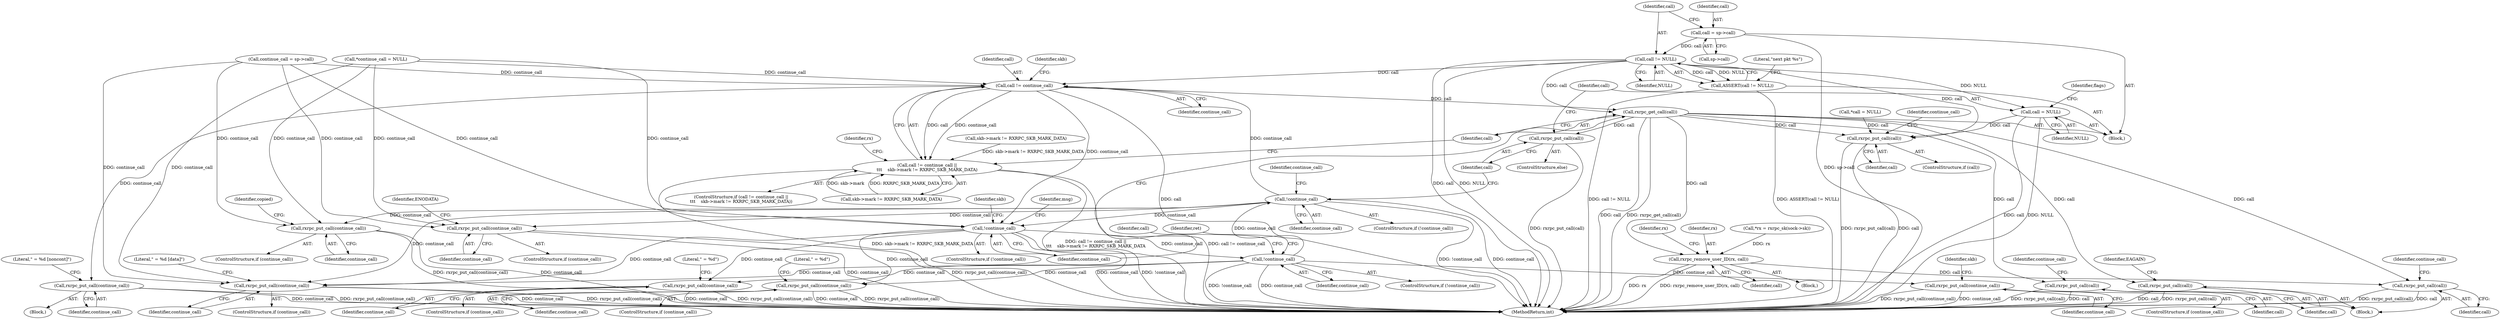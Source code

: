 digraph "0_linux_f3d3342602f8bcbf37d7c46641cb9bca7618eb1c_29@pointer" {
"1000321" [label="(Call,call != NULL)"];
"1000315" [label="(Call,call = sp->call)"];
"1000320" [label="(Call,ASSERT(call != NULL))"];
"1000374" [label="(Call,call != continue_call)"];
"1000373" [label="(Call,call != continue_call ||\n\t\t\t    skb->mark != RXRPC_SKB_MARK_DATA)"];
"1000388" [label="(Call,rxrpc_put_call(continue_call))"];
"1000395" [label="(Call,rxrpc_get_call(call))"];
"1000656" [label="(Call,rxrpc_put_call(call))"];
"1000711" [label="(Call,rxrpc_put_call(call))"];
"1000921" [label="(Call,rxrpc_remove_user_ID(rx, call))"];
"1000929" [label="(Call,rxrpc_put_call(call))"];
"1000948" [label="(Call,rxrpc_put_call(call))"];
"1000980" [label="(Call,rxrpc_put_call(call))"];
"1000398" [label="(Call,!continue_call)"];
"1000468" [label="(Call,!continue_call)"];
"1000648" [label="(Call,!continue_call)"];
"1000224" [label="(Call,rxrpc_put_call(continue_call))"];
"1000715" [label="(Call,rxrpc_put_call(continue_call))"];
"1001001" [label="(Call,rxrpc_put_call(continue_call))"];
"1000933" [label="(Call,rxrpc_put_call(continue_call))"];
"1000952" [label="(Call,rxrpc_put_call(continue_call))"];
"1000969" [label="(Call,rxrpc_put_call(continue_call))"];
"1000658" [label="(Call,call = NULL)"];
"1000948" [label="(Call,rxrpc_put_call(call))"];
"1000952" [label="(Call,rxrpc_put_call(continue_call))"];
"1000321" [label="(Call,call != NULL)"];
"1000660" [label="(Identifier,NULL)"];
"1000222" [label="(ControlStructure,if (continue_call))"];
"1000322" [label="(Identifier,call)"];
"1000659" [label="(Identifier,call)"];
"1000921" [label="(Call,rxrpc_remove_user_ID(rx, call))"];
"1000225" [label="(Identifier,continue_call)"];
"1000133" [label="(Call,*rx = rxrpc_sk(sock->sk))"];
"1001004" [label="(Identifier,copied)"];
"1000980" [label="(Call,rxrpc_put_call(call))"];
"1000709" [label="(ControlStructure,if (call))"];
"1000904" [label="(Block,)"];
"1000927" [label="(Identifier,rx)"];
"1000129" [label="(Call,*continue_call = NULL)"];
"1000951" [label="(Identifier,continue_call)"];
"1000930" [label="(Identifier,call)"];
"1000472" [label="(Identifier,ret)"];
"1000228" [label="(Identifier,ENODATA)"];
"1000317" [label="(Call,sp->call)"];
"1000718" [label="(Literal,\" = %d [data]\")"];
"1000936" [label="(Literal,\" = %d\")"];
"1000316" [label="(Identifier,call)"];
"1000377" [label="(Call,skb->mark != RXRPC_SKB_MARK_DATA)"];
"1000323" [label="(Identifier,NULL)"];
"1000972" [label="(Identifier,skb)"];
"1000403" [label="(Identifier,msg)"];
"1000125" [label="(Call,*call = NULL)"];
"1000325" [label="(Literal,\"next pkt %s\")"];
"1000929" [label="(Call,rxrpc_put_call(call))"];
"1000398" [label="(Call,!continue_call)"];
"1000712" [label="(Identifier,call)"];
"1000649" [label="(Identifier,continue_call)"];
"1001002" [label="(Identifier,continue_call)"];
"1000650" [label="(Call,continue_call = sp->call)"];
"1000469" [label="(Identifier,continue_call)"];
"1000981" [label="(Identifier,call)"];
"1000713" [label="(ControlStructure,if (continue_call))"];
"1001001" [label="(Call,rxrpc_put_call(continue_call))"];
"1000970" [label="(Identifier,continue_call)"];
"1000711" [label="(Call,rxrpc_put_call(call))"];
"1001014" [label="(MethodReturn,int)"];
"1000923" [label="(Identifier,call)"];
"1000376" [label="(Identifier,continue_call)"];
"1000984" [label="(Identifier,EAGAIN)"];
"1000389" [label="(Identifier,continue_call)"];
"1000397" [label="(ControlStructure,if (!continue_call))"];
"1000122" [label="(Block,)"];
"1000395" [label="(Call,rxrpc_get_call(call))"];
"1000658" [label="(Call,call = NULL)"];
"1000716" [label="(Identifier,continue_call)"];
"1000375" [label="(Identifier,call)"];
"1000932" [label="(Identifier,continue_call)"];
"1000955" [label="(Literal,\" = %d\")"];
"1000647" [label="(ControlStructure,if (!continue_call))"];
"1000657" [label="(Identifier,call)"];
"1000967" [label="(ControlStructure,if (continue_call))"];
"1000315" [label="(Call,call = sp->call)"];
"1000379" [label="(Identifier,skb)"];
"1000656" [label="(Call,rxrpc_put_call(call))"];
"1000651" [label="(Identifier,continue_call)"];
"1000391" [label="(Literal,\" = %d [noncont]\")"];
"1000382" [label="(Block,)"];
"1000399" [label="(Identifier,continue_call)"];
"1000999" [label="(ControlStructure,if (continue_call))"];
"1000197" [label="(Block,)"];
"1000655" [label="(ControlStructure,else)"];
"1000953" [label="(Identifier,continue_call)"];
"1000648" [label="(Call,!continue_call)"];
"1000715" [label="(Call,rxrpc_put_call(continue_call))"];
"1000933" [label="(Call,rxrpc_put_call(continue_call))"];
"1000373" [label="(Call,call != continue_call ||\n\t\t\t    skb->mark != RXRPC_SKB_MARK_DATA)"];
"1000949" [label="(Identifier,call)"];
"1000934" [label="(Identifier,continue_call)"];
"1000388" [label="(Call,rxrpc_put_call(continue_call))"];
"1000496" [label="(Identifier,call)"];
"1000386" [label="(Identifier,rx)"];
"1000969" [label="(Call,rxrpc_put_call(continue_call))"];
"1000224" [label="(Call,rxrpc_put_call(continue_call))"];
"1000468" [label="(Call,!continue_call)"];
"1000447" [label="(Call,skb->mark != RXRPC_SKB_MARK_DATA)"];
"1000663" [label="(Identifier,flags)"];
"1000374" [label="(Call,call != continue_call)"];
"1000372" [label="(ControlStructure,if (call != continue_call ||\n\t\t\t    skb->mark != RXRPC_SKB_MARK_DATA))"];
"1000396" [label="(Identifier,call)"];
"1000449" [label="(Identifier,skb)"];
"1000467" [label="(ControlStructure,if (!continue_call))"];
"1000931" [label="(ControlStructure,if (continue_call))"];
"1000950" [label="(ControlStructure,if (continue_call))"];
"1000922" [label="(Identifier,rx)"];
"1000320" [label="(Call,ASSERT(call != NULL))"];
"1000714" [label="(Identifier,continue_call)"];
"1000321" -> "1000320"  [label="AST: "];
"1000321" -> "1000323"  [label="CFG: "];
"1000322" -> "1000321"  [label="AST: "];
"1000323" -> "1000321"  [label="AST: "];
"1000320" -> "1000321"  [label="CFG: "];
"1000321" -> "1001014"  [label="DDG: call"];
"1000321" -> "1001014"  [label="DDG: NULL"];
"1000321" -> "1000320"  [label="DDG: call"];
"1000321" -> "1000320"  [label="DDG: NULL"];
"1000315" -> "1000321"  [label="DDG: call"];
"1000321" -> "1000374"  [label="DDG: call"];
"1000321" -> "1000395"  [label="DDG: call"];
"1000321" -> "1000658"  [label="DDG: NULL"];
"1000321" -> "1000711"  [label="DDG: call"];
"1000315" -> "1000197"  [label="AST: "];
"1000315" -> "1000317"  [label="CFG: "];
"1000316" -> "1000315"  [label="AST: "];
"1000317" -> "1000315"  [label="AST: "];
"1000322" -> "1000315"  [label="CFG: "];
"1000315" -> "1001014"  [label="DDG: sp->call"];
"1000320" -> "1000197"  [label="AST: "];
"1000325" -> "1000320"  [label="CFG: "];
"1000320" -> "1001014"  [label="DDG: call != NULL"];
"1000320" -> "1001014"  [label="DDG: ASSERT(call != NULL)"];
"1000374" -> "1000373"  [label="AST: "];
"1000374" -> "1000376"  [label="CFG: "];
"1000375" -> "1000374"  [label="AST: "];
"1000376" -> "1000374"  [label="AST: "];
"1000379" -> "1000374"  [label="CFG: "];
"1000373" -> "1000374"  [label="CFG: "];
"1000374" -> "1001014"  [label="DDG: call"];
"1000374" -> "1000373"  [label="DDG: call"];
"1000374" -> "1000373"  [label="DDG: continue_call"];
"1000129" -> "1000374"  [label="DDG: continue_call"];
"1000650" -> "1000374"  [label="DDG: continue_call"];
"1000648" -> "1000374"  [label="DDG: continue_call"];
"1000374" -> "1000388"  [label="DDG: continue_call"];
"1000374" -> "1000395"  [label="DDG: call"];
"1000374" -> "1000398"  [label="DDG: continue_call"];
"1000373" -> "1000372"  [label="AST: "];
"1000373" -> "1000377"  [label="CFG: "];
"1000377" -> "1000373"  [label="AST: "];
"1000386" -> "1000373"  [label="CFG: "];
"1000396" -> "1000373"  [label="CFG: "];
"1000373" -> "1001014"  [label="DDG: skb->mark != RXRPC_SKB_MARK_DATA"];
"1000373" -> "1001014"  [label="DDG: call != continue_call ||\n\t\t\t    skb->mark != RXRPC_SKB_MARK_DATA"];
"1000373" -> "1001014"  [label="DDG: call != continue_call"];
"1000447" -> "1000373"  [label="DDG: skb->mark != RXRPC_SKB_MARK_DATA"];
"1000377" -> "1000373"  [label="DDG: skb->mark"];
"1000377" -> "1000373"  [label="DDG: RXRPC_SKB_MARK_DATA"];
"1000388" -> "1000382"  [label="AST: "];
"1000388" -> "1000389"  [label="CFG: "];
"1000389" -> "1000388"  [label="AST: "];
"1000391" -> "1000388"  [label="CFG: "];
"1000388" -> "1001014"  [label="DDG: continue_call"];
"1000388" -> "1001014"  [label="DDG: rxrpc_put_call(continue_call)"];
"1000395" -> "1000197"  [label="AST: "];
"1000395" -> "1000396"  [label="CFG: "];
"1000396" -> "1000395"  [label="AST: "];
"1000399" -> "1000395"  [label="CFG: "];
"1000395" -> "1001014"  [label="DDG: call"];
"1000395" -> "1001014"  [label="DDG: rxrpc_get_call(call)"];
"1000395" -> "1000656"  [label="DDG: call"];
"1000395" -> "1000711"  [label="DDG: call"];
"1000395" -> "1000921"  [label="DDG: call"];
"1000395" -> "1000929"  [label="DDG: call"];
"1000395" -> "1000948"  [label="DDG: call"];
"1000395" -> "1000980"  [label="DDG: call"];
"1000656" -> "1000655"  [label="AST: "];
"1000656" -> "1000657"  [label="CFG: "];
"1000657" -> "1000656"  [label="AST: "];
"1000659" -> "1000656"  [label="CFG: "];
"1000656" -> "1001014"  [label="DDG: rxrpc_put_call(call)"];
"1000711" -> "1000709"  [label="AST: "];
"1000711" -> "1000712"  [label="CFG: "];
"1000712" -> "1000711"  [label="AST: "];
"1000714" -> "1000711"  [label="CFG: "];
"1000711" -> "1001014"  [label="DDG: rxrpc_put_call(call)"];
"1000711" -> "1001014"  [label="DDG: call"];
"1000125" -> "1000711"  [label="DDG: call"];
"1000658" -> "1000711"  [label="DDG: call"];
"1000921" -> "1000904"  [label="AST: "];
"1000921" -> "1000923"  [label="CFG: "];
"1000922" -> "1000921"  [label="AST: "];
"1000923" -> "1000921"  [label="AST: "];
"1000927" -> "1000921"  [label="CFG: "];
"1000921" -> "1001014"  [label="DDG: rxrpc_remove_user_ID(rx, call)"];
"1000921" -> "1001014"  [label="DDG: rx"];
"1000133" -> "1000921"  [label="DDG: rx"];
"1000921" -> "1000929"  [label="DDG: call"];
"1000929" -> "1000122"  [label="AST: "];
"1000929" -> "1000930"  [label="CFG: "];
"1000930" -> "1000929"  [label="AST: "];
"1000932" -> "1000929"  [label="CFG: "];
"1000929" -> "1001014"  [label="DDG: rxrpc_put_call(call)"];
"1000929" -> "1001014"  [label="DDG: call"];
"1000948" -> "1000122"  [label="AST: "];
"1000948" -> "1000949"  [label="CFG: "];
"1000949" -> "1000948"  [label="AST: "];
"1000951" -> "1000948"  [label="CFG: "];
"1000948" -> "1001014"  [label="DDG: rxrpc_put_call(call)"];
"1000948" -> "1001014"  [label="DDG: call"];
"1000980" -> "1000122"  [label="AST: "];
"1000980" -> "1000981"  [label="CFG: "];
"1000981" -> "1000980"  [label="AST: "];
"1000984" -> "1000980"  [label="CFG: "];
"1000980" -> "1001014"  [label="DDG: call"];
"1000980" -> "1001014"  [label="DDG: rxrpc_put_call(call)"];
"1000398" -> "1000397"  [label="AST: "];
"1000398" -> "1000399"  [label="CFG: "];
"1000399" -> "1000398"  [label="AST: "];
"1000403" -> "1000398"  [label="CFG: "];
"1000449" -> "1000398"  [label="CFG: "];
"1000398" -> "1001014"  [label="DDG: !continue_call"];
"1000398" -> "1001014"  [label="DDG: continue_call"];
"1000129" -> "1000398"  [label="DDG: continue_call"];
"1000650" -> "1000398"  [label="DDG: continue_call"];
"1000648" -> "1000398"  [label="DDG: continue_call"];
"1000398" -> "1000468"  [label="DDG: continue_call"];
"1000398" -> "1000715"  [label="DDG: continue_call"];
"1000398" -> "1000933"  [label="DDG: continue_call"];
"1000398" -> "1000952"  [label="DDG: continue_call"];
"1000468" -> "1000467"  [label="AST: "];
"1000468" -> "1000469"  [label="CFG: "];
"1000469" -> "1000468"  [label="AST: "];
"1000472" -> "1000468"  [label="CFG: "];
"1000496" -> "1000468"  [label="CFG: "];
"1000468" -> "1001014"  [label="DDG: !continue_call"];
"1000468" -> "1001014"  [label="DDG: continue_call"];
"1000468" -> "1000648"  [label="DDG: continue_call"];
"1000468" -> "1000715"  [label="DDG: continue_call"];
"1000468" -> "1000933"  [label="DDG: continue_call"];
"1000468" -> "1000952"  [label="DDG: continue_call"];
"1000468" -> "1000969"  [label="DDG: continue_call"];
"1000648" -> "1000647"  [label="AST: "];
"1000648" -> "1000649"  [label="CFG: "];
"1000649" -> "1000648"  [label="AST: "];
"1000651" -> "1000648"  [label="CFG: "];
"1000657" -> "1000648"  [label="CFG: "];
"1000648" -> "1001014"  [label="DDG: !continue_call"];
"1000648" -> "1001014"  [label="DDG: continue_call"];
"1000648" -> "1000224"  [label="DDG: continue_call"];
"1000648" -> "1000715"  [label="DDG: continue_call"];
"1000648" -> "1001001"  [label="DDG: continue_call"];
"1000224" -> "1000222"  [label="AST: "];
"1000224" -> "1000225"  [label="CFG: "];
"1000225" -> "1000224"  [label="AST: "];
"1000228" -> "1000224"  [label="CFG: "];
"1000224" -> "1001014"  [label="DDG: continue_call"];
"1000224" -> "1001014"  [label="DDG: rxrpc_put_call(continue_call)"];
"1000129" -> "1000224"  [label="DDG: continue_call"];
"1000650" -> "1000224"  [label="DDG: continue_call"];
"1000715" -> "1000713"  [label="AST: "];
"1000715" -> "1000716"  [label="CFG: "];
"1000716" -> "1000715"  [label="AST: "];
"1000718" -> "1000715"  [label="CFG: "];
"1000715" -> "1001014"  [label="DDG: continue_call"];
"1000715" -> "1001014"  [label="DDG: rxrpc_put_call(continue_call)"];
"1000129" -> "1000715"  [label="DDG: continue_call"];
"1000650" -> "1000715"  [label="DDG: continue_call"];
"1001001" -> "1000999"  [label="AST: "];
"1001001" -> "1001002"  [label="CFG: "];
"1001002" -> "1001001"  [label="AST: "];
"1001004" -> "1001001"  [label="CFG: "];
"1001001" -> "1001014"  [label="DDG: rxrpc_put_call(continue_call)"];
"1001001" -> "1001014"  [label="DDG: continue_call"];
"1000129" -> "1001001"  [label="DDG: continue_call"];
"1000650" -> "1001001"  [label="DDG: continue_call"];
"1000933" -> "1000931"  [label="AST: "];
"1000933" -> "1000934"  [label="CFG: "];
"1000934" -> "1000933"  [label="AST: "];
"1000936" -> "1000933"  [label="CFG: "];
"1000933" -> "1001014"  [label="DDG: continue_call"];
"1000933" -> "1001014"  [label="DDG: rxrpc_put_call(continue_call)"];
"1000952" -> "1000950"  [label="AST: "];
"1000952" -> "1000953"  [label="CFG: "];
"1000953" -> "1000952"  [label="AST: "];
"1000955" -> "1000952"  [label="CFG: "];
"1000952" -> "1001014"  [label="DDG: continue_call"];
"1000952" -> "1001014"  [label="DDG: rxrpc_put_call(continue_call)"];
"1000969" -> "1000967"  [label="AST: "];
"1000969" -> "1000970"  [label="CFG: "];
"1000970" -> "1000969"  [label="AST: "];
"1000972" -> "1000969"  [label="CFG: "];
"1000969" -> "1001014"  [label="DDG: rxrpc_put_call(continue_call)"];
"1000969" -> "1001014"  [label="DDG: continue_call"];
"1000658" -> "1000197"  [label="AST: "];
"1000658" -> "1000660"  [label="CFG: "];
"1000659" -> "1000658"  [label="AST: "];
"1000660" -> "1000658"  [label="AST: "];
"1000663" -> "1000658"  [label="CFG: "];
"1000658" -> "1001014"  [label="DDG: NULL"];
"1000658" -> "1001014"  [label="DDG: call"];
}
